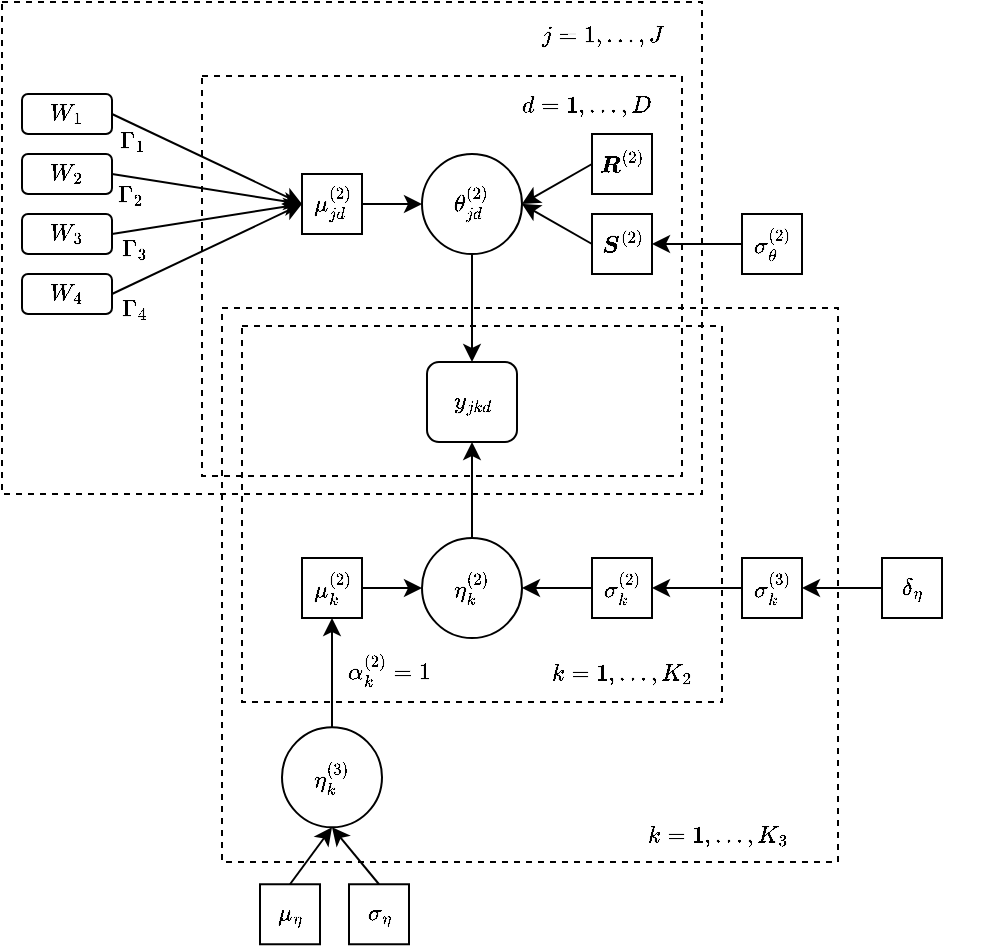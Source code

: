 <mxfile version="14.9.4" type="device"><diagram id="kX9TCXEd1ng8D3wNyxor" name="Page-1"><mxGraphModel dx="677" dy="331" grid="1" gridSize="10" guides="1" tooltips="1" connect="1" arrows="1" fold="1" page="1" pageScale="1" pageWidth="850" pageHeight="1100" math="1" shadow="0"><root><mxCell id="0"/><mxCell id="1" parent="0"/><mxCell id="803ANzp7RrClTUV0wo-S-1" value="" style="rounded=0;whiteSpace=wrap;html=1;fontSize=10;labelBackgroundColor=none;fillColor=none;dashed=1;" parent="1" vertex="1"><mxGeometry x="150" y="330" width="350" height="246" as="geometry"/></mxCell><mxCell id="IGqsPM6GwmcWxMI5Awux-24" value="" style="rounded=0;whiteSpace=wrap;html=1;fontSize=10;fillColor=none;verticalAlign=middle;dashed=1;" parent="1" vertex="1"><mxGeometry x="250" y="367" width="240" height="200" as="geometry"/></mxCell><mxCell id="IGqsPM6GwmcWxMI5Awux-4" value="" style="rounded=0;html=1;fillColor=none;labelPosition=right;verticalLabelPosition=top;align=left;verticalAlign=bottom;whiteSpace=wrap;dashed=1;" parent="1" vertex="1"><mxGeometry x="260" y="483" width="308" height="277" as="geometry"/></mxCell><mxCell id="IGqsPM6GwmcWxMI5Awux-2" value="" style="rounded=0;html=1;fillColor=none;labelPosition=right;verticalLabelPosition=top;align=left;verticalAlign=bottom;whiteSpace=wrap;dashed=1;" parent="1" vertex="1"><mxGeometry x="270" y="492" width="240" height="188" as="geometry"/></mxCell><mxCell id="IGqsPM6GwmcWxMI5Awux-1" value="&lt;font style=&quot;font-size: 10px&quot;&gt;$$y_{jkd}$$&lt;/font&gt;" style="rounded=1;whiteSpace=wrap;html=1;fillColor=none;" parent="1" vertex="1"><mxGeometry x="362.5" y="510" width="45" height="40" as="geometry"/></mxCell><mxCell id="IGqsPM6GwmcWxMI5Awux-3" value="&lt;div style=&quot;font-size: 10px&quot;&gt;$$k = 1, \dots, K_{3}$$&lt;/div&gt;" style="text;html=1;strokeColor=none;fillColor=none;align=center;verticalAlign=middle;whiteSpace=wrap;rounded=0;fontSize=10;" parent="1" vertex="1"><mxGeometry x="466" y="739.63" width="85" height="15" as="geometry"/></mxCell><mxCell id="IGqsPM6GwmcWxMI5Awux-11" style="edgeStyle=none;rounded=0;orthogonalLoop=1;jettySize=auto;html=1;exitX=0.5;exitY=0;exitDx=0;exitDy=0;entryX=0.5;entryY=1;entryDx=0;entryDy=0;" parent="1" source="IGqsPM6GwmcWxMI5Awux-9" target="IGqsPM6GwmcWxMI5Awux-1" edge="1"><mxGeometry relative="1" as="geometry"/></mxCell><mxCell id="IGqsPM6GwmcWxMI5Awux-9" value="&lt;div style=&quot;font-size: 10px&quot;&gt;&lt;font style=&quot;font-size: 10px&quot;&gt;$$\eta^{(2)}_{k}$$&lt;/font&gt;&lt;/div&gt;" style="ellipse;whiteSpace=wrap;html=1;aspect=fixed;fillColor=none;" parent="1" vertex="1"><mxGeometry x="360" y="598" width="50" height="50" as="geometry"/></mxCell><mxCell id="IGqsPM6GwmcWxMI5Awux-20" style="edgeStyle=none;rounded=0;orthogonalLoop=1;jettySize=auto;html=1;exitX=0.5;exitY=0;exitDx=0;exitDy=0;entryX=0.5;entryY=1;entryDx=0;entryDy=0;" parent="1" source="C3pEwim-NLopJmEsM9iM-1" target="C3pEwim-NLopJmEsM9iM-4" edge="1"><mxGeometry relative="1" as="geometry"><mxPoint x="247.5" y="698.13" as="sourcePoint"/></mxGeometry></mxCell><mxCell id="IGqsPM6GwmcWxMI5Awux-25" value="&lt;div style=&quot;font-size: 10px&quot;&gt;$$j = 1, \dots, J$$&lt;/div&gt;" style="text;html=1;strokeColor=none;fillColor=none;align=center;verticalAlign=middle;whiteSpace=wrap;rounded=0;fontSize=10;fontStyle=0" parent="1" vertex="1"><mxGeometry x="407.5" y="339" width="85" height="15" as="geometry"/></mxCell><mxCell id="IGqsPM6GwmcWxMI5Awux-28" style="edgeStyle=none;rounded=0;orthogonalLoop=1;jettySize=auto;html=1;exitX=0.5;exitY=1;exitDx=0;exitDy=0;entryX=0.5;entryY=0;entryDx=0;entryDy=0;fontSize=10;" parent="1" source="IGqsPM6GwmcWxMI5Awux-27" target="IGqsPM6GwmcWxMI5Awux-1" edge="1"><mxGeometry relative="1" as="geometry"/></mxCell><mxCell id="IGqsPM6GwmcWxMI5Awux-27" value="&lt;div style=&quot;font-size: 10px&quot;&gt;&lt;font style=&quot;font-size: 10px&quot;&gt;$$\theta^{(2)}_{jd}$$&lt;/font&gt;&lt;/div&gt;" style="ellipse;whiteSpace=wrap;html=1;aspect=fixed;fillColor=none;" parent="1" vertex="1"><mxGeometry x="360" y="406" width="50" height="50" as="geometry"/></mxCell><mxCell id="IGqsPM6GwmcWxMI5Awux-56" style="edgeStyle=none;rounded=0;orthogonalLoop=1;jettySize=auto;html=1;exitX=0;exitY=0.5;exitDx=0;exitDy=0;fontSize=10;entryX=1;entryY=0.5;entryDx=0;entryDy=0;" parent="1" source="IGqsPM6GwmcWxMI5Awux-53" target="IGqsPM6GwmcWxMI5Awux-27" edge="1"><mxGeometry relative="1" as="geometry"><mxPoint x="470" y="350" as="targetPoint"/></mxGeometry></mxCell><mxCell id="IGqsPM6GwmcWxMI5Awux-53" value="&lt;div&gt;$$\boldsymbol{S}^{(2)}$$&lt;/div&gt;" style="rounded=0;whiteSpace=wrap;html=1;fillColor=none;verticalAlign=middle;fontSize=10;" parent="1" vertex="1"><mxGeometry x="445" y="436" width="30" height="30" as="geometry"/></mxCell><mxCell id="7SwVJdtE1bnSqBN3bTnO-8" style="rounded=0;orthogonalLoop=1;jettySize=auto;html=1;exitX=1;exitY=0.5;exitDx=0;exitDy=0;entryX=0;entryY=0.5;entryDx=0;entryDy=0;" parent="1" source="7SwVJdtE1bnSqBN3bTnO-1" target="jB3LZNGQAK4XwwZaj8cL-3" edge="1"><mxGeometry relative="1" as="geometry"><mxPoint x="427.5" y="305" as="targetPoint"/></mxGeometry></mxCell><mxCell id="7SwVJdtE1bnSqBN3bTnO-12" value="&lt;div&gt;$$\Gamma_{1}$$&lt;/div&gt;" style="edgeLabel;html=1;align=center;verticalAlign=middle;resizable=0;points=[];labelBackgroundColor=none;fontSize=10;" parent="7SwVJdtE1bnSqBN3bTnO-8" vertex="1" connectable="0"><mxGeometry x="-0.215" relative="1" as="geometry"><mxPoint x="-28" y="-4" as="offset"/></mxGeometry></mxCell><mxCell id="7SwVJdtE1bnSqBN3bTnO-1" value="&lt;div style=&quot;font-size: 10px&quot;&gt;$$W_{1}$$&lt;/div&gt;" style="rounded=1;whiteSpace=wrap;html=1;fontSize=10;fillColor=none;" parent="1" vertex="1"><mxGeometry x="160" y="376" width="45" height="20" as="geometry"/></mxCell><mxCell id="7SwVJdtE1bnSqBN3bTnO-9" style="edgeStyle=none;rounded=0;orthogonalLoop=1;jettySize=auto;html=1;exitX=1;exitY=0.5;exitDx=0;exitDy=0;entryX=0;entryY=0.5;entryDx=0;entryDy=0;" parent="1" source="7SwVJdtE1bnSqBN3bTnO-3" target="jB3LZNGQAK4XwwZaj8cL-3" edge="1"><mxGeometry relative="1" as="geometry"><mxPoint x="427.5" y="305" as="targetPoint"/></mxGeometry></mxCell><mxCell id="7SwVJdtE1bnSqBN3bTnO-13" value="$$\Gamma_{2}$$" style="edgeLabel;html=1;align=center;verticalAlign=middle;resizable=0;points=[];labelBackgroundColor=none;fontSize=10;" parent="7SwVJdtE1bnSqBN3bTnO-9" vertex="1" connectable="0"><mxGeometry x="-0.405" relative="1" as="geometry"><mxPoint x="-19" y="6" as="offset"/></mxGeometry></mxCell><mxCell id="7SwVJdtE1bnSqBN3bTnO-3" value="$$W_{2}$$" style="rounded=1;whiteSpace=wrap;html=1;fontSize=10;fillColor=none;" parent="1" vertex="1"><mxGeometry x="160" y="406" width="45" height="20" as="geometry"/></mxCell><mxCell id="7SwVJdtE1bnSqBN3bTnO-10" style="edgeStyle=none;rounded=0;orthogonalLoop=1;jettySize=auto;html=1;exitX=1;exitY=0.5;exitDx=0;exitDy=0;entryX=0;entryY=0.5;entryDx=0;entryDy=0;" parent="1" source="7SwVJdtE1bnSqBN3bTnO-4" target="jB3LZNGQAK4XwwZaj8cL-3" edge="1"><mxGeometry relative="1" as="geometry"><mxPoint x="427.5" y="305" as="targetPoint"/></mxGeometry></mxCell><mxCell id="7SwVJdtE1bnSqBN3bTnO-15" value="&lt;div&gt;$$\Gamma_{3}$$&lt;/div&gt;" style="edgeLabel;html=1;align=center;verticalAlign=middle;resizable=0;points=[];fontSize=10;labelBackgroundColor=none;" parent="7SwVJdtE1bnSqBN3bTnO-10" vertex="1" connectable="0"><mxGeometry x="-0.555" y="-1" relative="1" as="geometry"><mxPoint x="-11" y="10" as="offset"/></mxGeometry></mxCell><mxCell id="7SwVJdtE1bnSqBN3bTnO-4" value="$$W_{3}$$" style="rounded=1;whiteSpace=wrap;html=1;fontSize=10;fillColor=none;" parent="1" vertex="1"><mxGeometry x="160" y="436" width="45" height="20" as="geometry"/></mxCell><mxCell id="7SwVJdtE1bnSqBN3bTnO-11" style="edgeStyle=none;rounded=0;orthogonalLoop=1;jettySize=auto;html=1;exitX=1;exitY=0.5;exitDx=0;exitDy=0;entryX=0;entryY=0.5;entryDx=0;entryDy=0;" parent="1" source="7SwVJdtE1bnSqBN3bTnO-5" target="jB3LZNGQAK4XwwZaj8cL-3" edge="1"><mxGeometry relative="1" as="geometry"><mxPoint x="427.5" y="305" as="targetPoint"/></mxGeometry></mxCell><mxCell id="7SwVJdtE1bnSqBN3bTnO-16" value="$$\Gamma_{4}$$" style="edgeLabel;html=1;align=center;verticalAlign=middle;resizable=0;points=[];fontSize=10;labelBackgroundColor=none;" parent="7SwVJdtE1bnSqBN3bTnO-11" vertex="1" connectable="0"><mxGeometry x="-0.597" y="-2" relative="1" as="geometry"><mxPoint x="-9" y="15" as="offset"/></mxGeometry></mxCell><mxCell id="7SwVJdtE1bnSqBN3bTnO-5" value="$$W_{4}$$" style="rounded=1;whiteSpace=wrap;html=1;fontSize=10;fillColor=none;" parent="1" vertex="1"><mxGeometry x="160" y="466" width="45" height="20" as="geometry"/></mxCell><mxCell id="803ANzp7RrClTUV0wo-S-3" value="&lt;div style=&quot;font-size: 10px&quot;&gt;$$d = 1, \dots, D$$&lt;/div&gt;" style="text;html=1;strokeColor=none;fillColor=none;align=center;verticalAlign=middle;whiteSpace=wrap;rounded=0;fontSize=10;" parent="1" vertex="1"><mxGeometry x="400" y="374" width="85" height="15" as="geometry"/></mxCell><mxCell id="803ANzp7RrClTUV0wo-S-6" style="rounded=0;orthogonalLoop=1;jettySize=auto;html=1;exitX=0;exitY=0.5;exitDx=0;exitDy=0;entryX=1;entryY=0.5;entryDx=0;entryDy=0;fontSize=10;fontColor=#000000;" parent="1" source="803ANzp7RrClTUV0wo-S-5" target="IGqsPM6GwmcWxMI5Awux-27" edge="1"><mxGeometry relative="1" as="geometry"/></mxCell><mxCell id="803ANzp7RrClTUV0wo-S-5" value="&lt;div&gt;$$\boldsymbol{R}^{(2)}$$&lt;/div&gt;" style="rounded=0;whiteSpace=wrap;html=1;fillColor=none;verticalAlign=middle;fontSize=10;" parent="1" vertex="1"><mxGeometry x="445" y="396" width="30" height="30" as="geometry"/></mxCell><mxCell id="jB3LZNGQAK4XwwZaj8cL-5" style="edgeStyle=none;rounded=0;orthogonalLoop=1;jettySize=auto;html=1;exitX=1;exitY=0.5;exitDx=0;exitDy=0;entryX=0;entryY=0.5;entryDx=0;entryDy=0;" parent="1" source="jB3LZNGQAK4XwwZaj8cL-3" target="IGqsPM6GwmcWxMI5Awux-27" edge="1"><mxGeometry relative="1" as="geometry"/></mxCell><mxCell id="jB3LZNGQAK4XwwZaj8cL-3" value="&lt;div&gt;$$\mu^{(2)}_{jd}$$&lt;/div&gt;" style="rounded=0;whiteSpace=wrap;html=1;fillColor=none;verticalAlign=middle;fontSize=10;" parent="1" vertex="1"><mxGeometry x="300" y="416" width="30" height="30" as="geometry"/></mxCell><mxCell id="C3pEwim-NLopJmEsM9iM-1" value="&lt;div style=&quot;font-size: 10px&quot;&gt;&lt;font style=&quot;font-size: 10px&quot;&gt;$$\eta^{(3)}_{ k}$$&lt;/font&gt;&lt;/div&gt;" style="ellipse;whiteSpace=wrap;html=1;aspect=fixed;fillColor=none;" parent="1" vertex="1"><mxGeometry x="290" y="692.63" width="50" height="50" as="geometry"/></mxCell><mxCell id="C3pEwim-NLopJmEsM9iM-3" value="&lt;div style=&quot;font-size: 10px&quot;&gt;$$k = 1, \dots, K_{2}$$&lt;/div&gt;" style="text;html=1;strokeColor=none;fillColor=none;align=center;verticalAlign=middle;whiteSpace=wrap;rounded=0;fontSize=10;" parent="1" vertex="1"><mxGeometry x="417.5" y="658" width="85" height="15" as="geometry"/></mxCell><mxCell id="C3pEwim-NLopJmEsM9iM-6" style="rounded=0;orthogonalLoop=1;jettySize=auto;html=1;exitX=1;exitY=0.5;exitDx=0;exitDy=0;entryX=0;entryY=0.5;entryDx=0;entryDy=0;" parent="1" source="C3pEwim-NLopJmEsM9iM-4" target="IGqsPM6GwmcWxMI5Awux-9" edge="1"><mxGeometry relative="1" as="geometry"><mxPoint x="360" y="623" as="targetPoint"/></mxGeometry></mxCell><mxCell id="C3pEwim-NLopJmEsM9iM-4" value="&lt;div&gt;$$\mu^{(2)}_{k}$$&lt;/div&gt;" style="rounded=0;whiteSpace=wrap;html=1;fillColor=none;verticalAlign=middle;fontSize=10;" parent="1" vertex="1"><mxGeometry x="300" y="608" width="30" height="30" as="geometry"/></mxCell><mxCell id="C3pEwim-NLopJmEsM9iM-8" style="edgeStyle=none;rounded=0;orthogonalLoop=1;jettySize=auto;html=1;exitX=0;exitY=0.5;exitDx=0;exitDy=0;entryX=1;entryY=0.5;entryDx=0;entryDy=0;" parent="1" source="C3pEwim-NLopJmEsM9iM-7" target="IGqsPM6GwmcWxMI5Awux-9" edge="1"><mxGeometry relative="1" as="geometry"/></mxCell><mxCell id="C3pEwim-NLopJmEsM9iM-7" value="&lt;div&gt;$$\sigma^{(2)}_{k}$$&lt;/div&gt;" style="rounded=0;whiteSpace=wrap;html=1;fillColor=none;verticalAlign=middle;fontSize=10;" parent="1" vertex="1"><mxGeometry x="445" y="608" width="30" height="30" as="geometry"/></mxCell><mxCell id="C3pEwim-NLopJmEsM9iM-10" style="edgeStyle=none;rounded=0;orthogonalLoop=1;jettySize=auto;html=1;exitX=0.5;exitY=0;exitDx=0;exitDy=0;entryX=0.5;entryY=1;entryDx=0;entryDy=0;" parent="1" source="C3pEwim-NLopJmEsM9iM-9" target="C3pEwim-NLopJmEsM9iM-1" edge="1"><mxGeometry relative="1" as="geometry"/></mxCell><mxCell id="C3pEwim-NLopJmEsM9iM-9" value="&lt;div&gt;$$\sigma_{\eta}$$&lt;/div&gt;" style="rounded=0;whiteSpace=wrap;html=1;fillColor=none;verticalAlign=middle;fontSize=10;" parent="1" vertex="1"><mxGeometry x="323.5" y="771.13" width="30" height="30" as="geometry"/></mxCell><mxCell id="C3pEwim-NLopJmEsM9iM-12" style="edgeStyle=none;rounded=0;orthogonalLoop=1;jettySize=auto;html=1;exitX=0.5;exitY=0;exitDx=0;exitDy=0;entryX=0.5;entryY=1;entryDx=0;entryDy=0;" parent="1" source="C3pEwim-NLopJmEsM9iM-11" target="C3pEwim-NLopJmEsM9iM-1" edge="1"><mxGeometry relative="1" as="geometry"/></mxCell><mxCell id="C3pEwim-NLopJmEsM9iM-11" value="&lt;div&gt;$$\mu_{\eta}$$&lt;/div&gt;" style="rounded=0;whiteSpace=wrap;html=1;fillColor=none;verticalAlign=middle;fontSize=10;" parent="1" vertex="1"><mxGeometry x="279" y="771.13" width="30" height="30" as="geometry"/></mxCell><mxCell id="3mvspVWkk-eYreXeGx2f-2" style="rounded=0;orthogonalLoop=1;jettySize=auto;html=1;exitX=0;exitY=0.5;exitDx=0;exitDy=0;entryX=1;entryY=0.5;entryDx=0;entryDy=0;" parent="1" source="3mvspVWkk-eYreXeGx2f-1" target="IGqsPM6GwmcWxMI5Awux-53" edge="1"><mxGeometry relative="1" as="geometry"/></mxCell><mxCell id="3mvspVWkk-eYreXeGx2f-1" value="&lt;div&gt;$$\sigma^{(2)}_{\theta}$$&lt;/div&gt;" style="rounded=0;whiteSpace=wrap;html=1;fillColor=none;verticalAlign=middle;fontSize=10;" parent="1" vertex="1"><mxGeometry x="520" y="436" width="30" height="30" as="geometry"/></mxCell><mxCell id="3mvspVWkk-eYreXeGx2f-6" value="&lt;div style=&quot;font-size: 10px&quot;&gt;$$\alpha^{(2)}_{k} = 1$$&lt;/div&gt;" style="text;html=1;strokeColor=none;fillColor=none;align=center;verticalAlign=middle;whiteSpace=wrap;rounded=0;fontSize=10;" parent="1" vertex="1"><mxGeometry x="320.5" y="656" width="46" height="15" as="geometry"/></mxCell><mxCell id="3mvspVWkk-eYreXeGx2f-10" style="edgeStyle=none;rounded=0;orthogonalLoop=1;jettySize=auto;html=1;exitX=0;exitY=0.5;exitDx=0;exitDy=0;entryX=1;entryY=0.5;entryDx=0;entryDy=0;labelBackgroundColor=none;" parent="1" source="3mvspVWkk-eYreXeGx2f-9" target="C3pEwim-NLopJmEsM9iM-7" edge="1"><mxGeometry relative="1" as="geometry"/></mxCell><mxCell id="3mvspVWkk-eYreXeGx2f-9" value="&lt;div&gt;$$\sigma^{(3)}_{k}$$&lt;/div&gt;" style="rounded=0;whiteSpace=wrap;html=1;fillColor=none;verticalAlign=middle;fontSize=10;" parent="1" vertex="1"><mxGeometry x="520" y="608" width="30" height="30" as="geometry"/></mxCell><mxCell id="ilGv1sLb5Xnb7h39u1cP-2" style="edgeStyle=orthogonalEdgeStyle;rounded=0;orthogonalLoop=1;jettySize=auto;html=1;exitX=0;exitY=0.5;exitDx=0;exitDy=0;entryX=1;entryY=0.5;entryDx=0;entryDy=0;" edge="1" parent="1" source="ilGv1sLb5Xnb7h39u1cP-1" target="3mvspVWkk-eYreXeGx2f-9"><mxGeometry relative="1" as="geometry"/></mxCell><mxCell id="ilGv1sLb5Xnb7h39u1cP-1" value="&lt;div&gt;$$\delta_{\eta}$$&lt;/div&gt;" style="rounded=0;whiteSpace=wrap;html=1;fillColor=none;verticalAlign=middle;fontSize=10;" vertex="1" parent="1"><mxGeometry x="590" y="608" width="30" height="30" as="geometry"/></mxCell></root></mxGraphModel></diagram></mxfile>